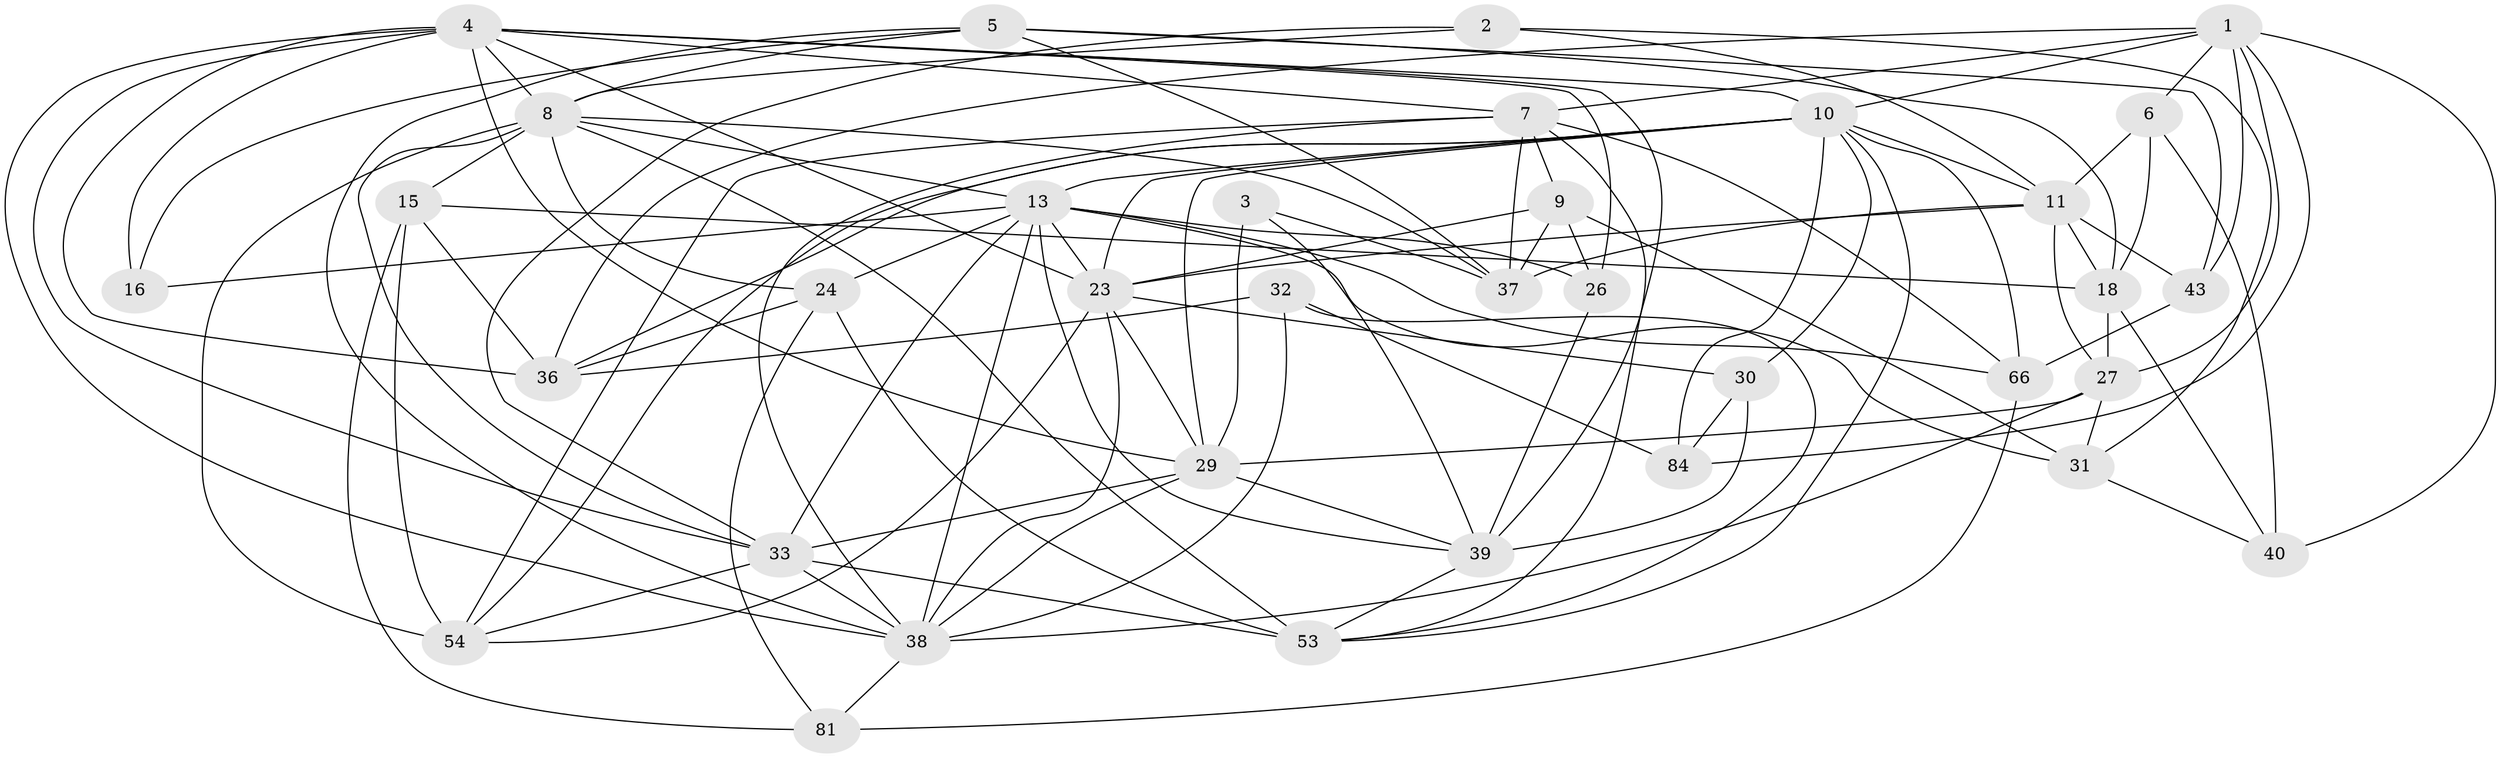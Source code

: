 // original degree distribution, {4: 1.0}
// Generated by graph-tools (version 1.1) at 2025/20/03/04/25 18:20:51]
// undirected, 35 vertices, 110 edges
graph export_dot {
graph [start="1"]
  node [color=gray90,style=filled];
  1 [super="+44"];
  2;
  3;
  4 [super="+28+19"];
  5 [super="+70"];
  6;
  7 [super="+55"];
  8 [super="+12"];
  9 [super="+42"];
  10 [super="+17+14"];
  11 [super="+35+51"];
  13 [super="+45+21"];
  15 [super="+48"];
  16;
  18 [super="+73"];
  23 [super="+62+57"];
  24 [super="+78"];
  26;
  27 [super="+68"];
  29 [super="+86+64+69"];
  30;
  31 [super="+34"];
  32;
  33 [super="+79+61"];
  36 [super="+82"];
  37 [super="+49"];
  38 [super="+47+75"];
  39 [super="+63"];
  40;
  43;
  53 [super="+65"];
  54 [super="+58"];
  66 [super="+74"];
  81;
  84;
  1 -- 84;
  1 -- 43;
  1 -- 6;
  1 -- 7;
  1 -- 40;
  1 -- 27;
  1 -- 36;
  1 -- 10;
  2 -- 31;
  2 -- 11;
  2 -- 8;
  2 -- 33;
  3 -- 37;
  3 -- 29 [weight=2];
  3 -- 39;
  4 -- 7;
  4 -- 36;
  4 -- 29 [weight=2];
  4 -- 39 [weight=2];
  4 -- 16 [weight=2];
  4 -- 23;
  4 -- 26;
  4 -- 38;
  4 -- 8;
  4 -- 10;
  4 -- 33;
  5 -- 16;
  5 -- 18;
  5 -- 43;
  5 -- 37;
  5 -- 38;
  5 -- 8;
  6 -- 40;
  6 -- 18;
  6 -- 11;
  7 -- 66;
  7 -- 53;
  7 -- 54;
  7 -- 37;
  7 -- 38;
  7 -- 9;
  8 -- 54 [weight=3];
  8 -- 13;
  8 -- 53;
  8 -- 33;
  8 -- 37;
  8 -- 15;
  8 -- 24;
  9 -- 26;
  9 -- 31 [weight=2];
  9 -- 23;
  9 -- 37;
  10 -- 66 [weight=2];
  10 -- 36 [weight=2];
  10 -- 84;
  10 -- 53;
  10 -- 23 [weight=2];
  10 -- 29;
  10 -- 54;
  10 -- 11;
  10 -- 13 [weight=2];
  10 -- 30;
  11 -- 43;
  11 -- 27;
  11 -- 37;
  11 -- 23;
  11 -- 18;
  13 -- 23;
  13 -- 16;
  13 -- 39;
  13 -- 24;
  13 -- 31;
  13 -- 66;
  13 -- 26;
  13 -- 38;
  13 -- 33;
  15 -- 81;
  15 -- 18;
  15 -- 54;
  15 -- 36 [weight=2];
  18 -- 40;
  18 -- 27;
  23 -- 30;
  23 -- 54;
  23 -- 38;
  23 -- 29;
  24 -- 81;
  24 -- 53 [weight=2];
  24 -- 36;
  26 -- 39;
  27 -- 38;
  27 -- 29;
  27 -- 31;
  29 -- 33;
  29 -- 39;
  29 -- 38;
  30 -- 84;
  30 -- 39;
  31 -- 40;
  32 -- 84;
  32 -- 36;
  32 -- 53;
  32 -- 38;
  33 -- 53;
  33 -- 54;
  33 -- 38;
  38 -- 81;
  39 -- 53;
  43 -- 66;
  66 -- 81;
}
